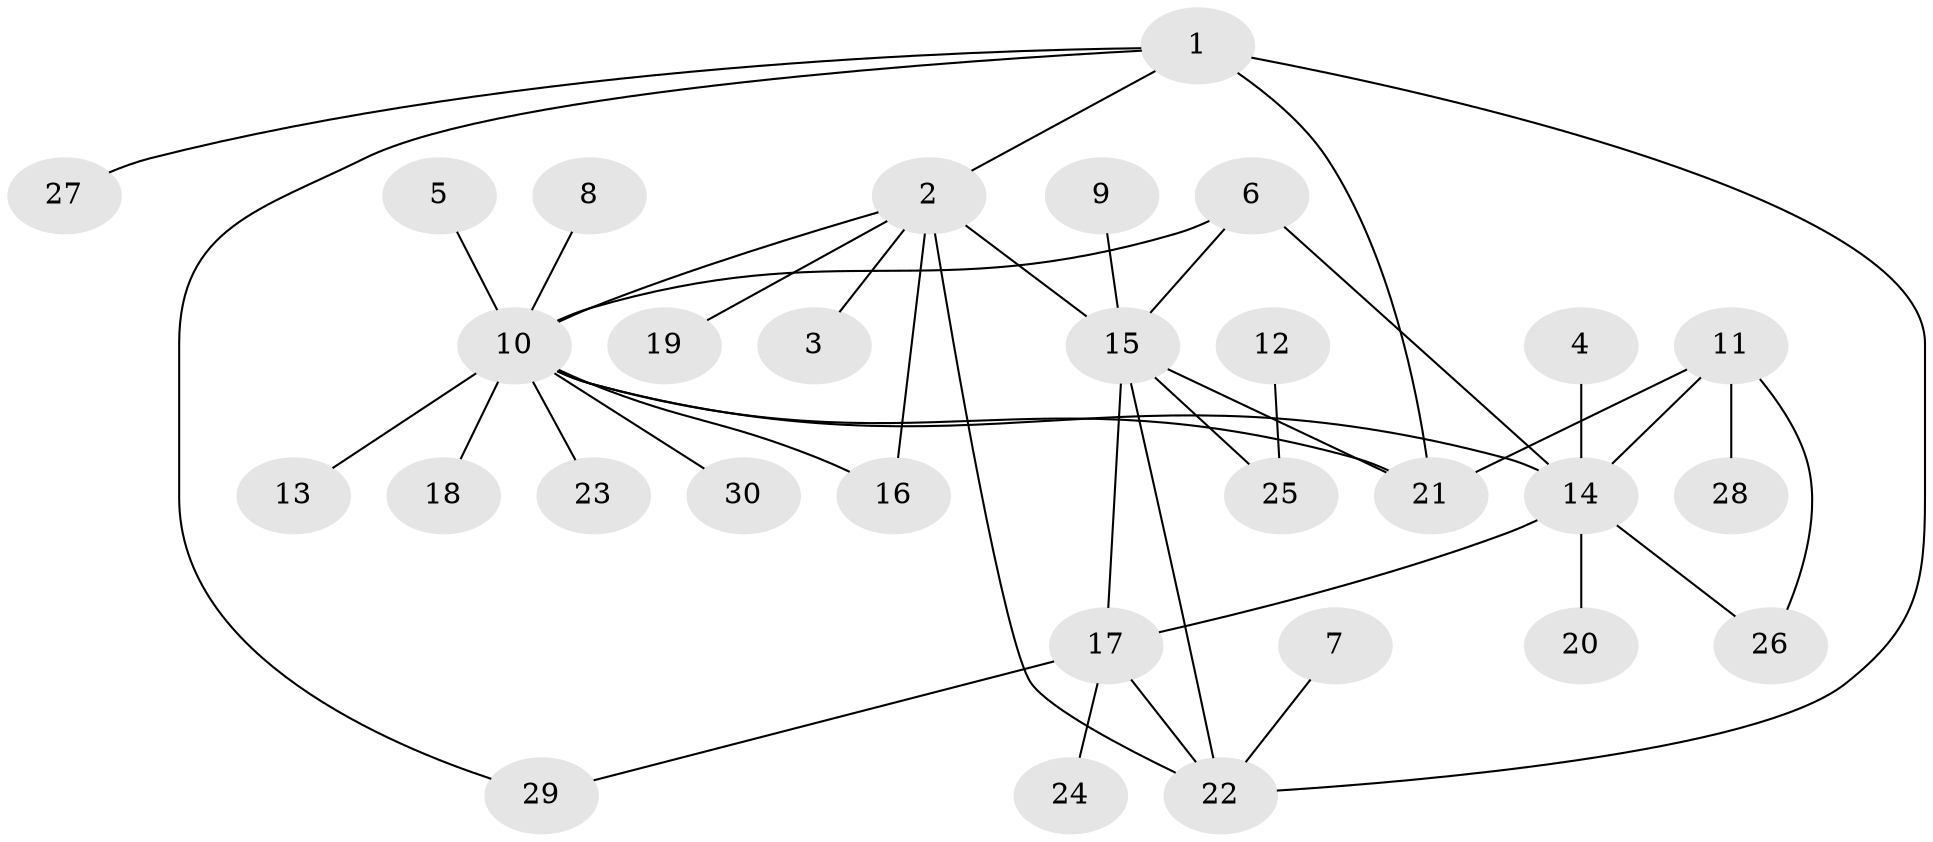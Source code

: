 // original degree distribution, {8: 0.05, 4: 0.08333333333333333, 3: 0.08333333333333333, 7: 0.03333333333333333, 2: 0.15, 9: 0.016666666666666666, 13: 0.016666666666666666, 6: 0.016666666666666666, 1: 0.55}
// Generated by graph-tools (version 1.1) at 2025/37/03/04/25 23:37:30]
// undirected, 30 vertices, 41 edges
graph export_dot {
  node [color=gray90,style=filled];
  1;
  2;
  3;
  4;
  5;
  6;
  7;
  8;
  9;
  10;
  11;
  12;
  13;
  14;
  15;
  16;
  17;
  18;
  19;
  20;
  21;
  22;
  23;
  24;
  25;
  26;
  27;
  28;
  29;
  30;
  1 -- 2 [weight=1.0];
  1 -- 21 [weight=2.0];
  1 -- 22 [weight=1.0];
  1 -- 27 [weight=1.0];
  1 -- 29 [weight=1.0];
  2 -- 3 [weight=1.0];
  2 -- 10 [weight=1.0];
  2 -- 15 [weight=2.0];
  2 -- 16 [weight=2.0];
  2 -- 19 [weight=1.0];
  2 -- 22 [weight=1.0];
  4 -- 14 [weight=1.0];
  5 -- 10 [weight=1.0];
  6 -- 10 [weight=1.0];
  6 -- 14 [weight=1.0];
  6 -- 15 [weight=1.0];
  7 -- 22 [weight=1.0];
  8 -- 10 [weight=1.0];
  9 -- 15 [weight=1.0];
  10 -- 13 [weight=1.0];
  10 -- 14 [weight=1.0];
  10 -- 16 [weight=1.0];
  10 -- 18 [weight=1.0];
  10 -- 21 [weight=1.0];
  10 -- 23 [weight=1.0];
  10 -- 30 [weight=1.0];
  11 -- 14 [weight=1.0];
  11 -- 21 [weight=1.0];
  11 -- 26 [weight=1.0];
  11 -- 28 [weight=1.0];
  12 -- 25 [weight=1.0];
  14 -- 17 [weight=1.0];
  14 -- 20 [weight=1.0];
  14 -- 26 [weight=1.0];
  15 -- 17 [weight=1.0];
  15 -- 21 [weight=1.0];
  15 -- 22 [weight=1.0];
  15 -- 25 [weight=2.0];
  17 -- 22 [weight=2.0];
  17 -- 24 [weight=1.0];
  17 -- 29 [weight=1.0];
}
